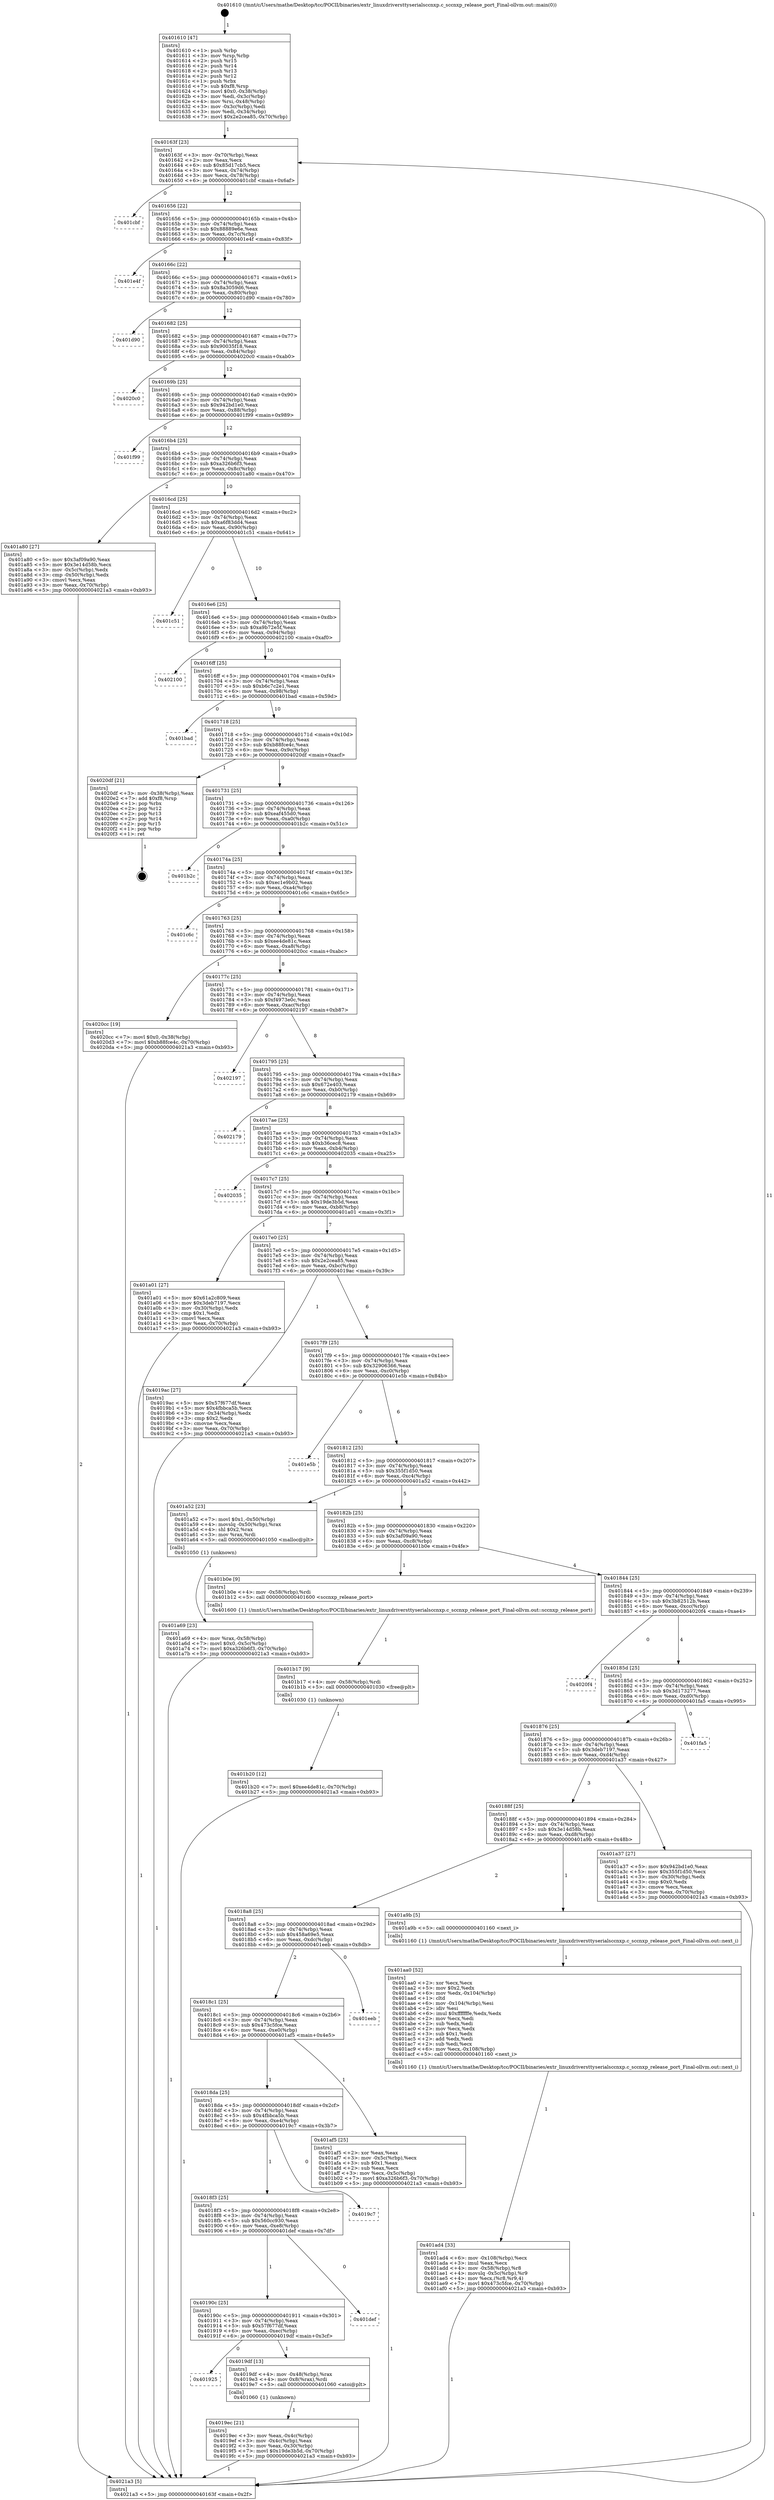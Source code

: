 digraph "0x401610" {
  label = "0x401610 (/mnt/c/Users/mathe/Desktop/tcc/POCII/binaries/extr_linuxdriversttyserialsccnxp.c_sccnxp_release_port_Final-ollvm.out::main(0))"
  labelloc = "t"
  node[shape=record]

  Entry [label="",width=0.3,height=0.3,shape=circle,fillcolor=black,style=filled]
  "0x40163f" [label="{
     0x40163f [23]\l
     | [instrs]\l
     &nbsp;&nbsp;0x40163f \<+3\>: mov -0x70(%rbp),%eax\l
     &nbsp;&nbsp;0x401642 \<+2\>: mov %eax,%ecx\l
     &nbsp;&nbsp;0x401644 \<+6\>: sub $0x85d17cb5,%ecx\l
     &nbsp;&nbsp;0x40164a \<+3\>: mov %eax,-0x74(%rbp)\l
     &nbsp;&nbsp;0x40164d \<+3\>: mov %ecx,-0x78(%rbp)\l
     &nbsp;&nbsp;0x401650 \<+6\>: je 0000000000401cbf \<main+0x6af\>\l
  }"]
  "0x401cbf" [label="{
     0x401cbf\l
  }", style=dashed]
  "0x401656" [label="{
     0x401656 [22]\l
     | [instrs]\l
     &nbsp;&nbsp;0x401656 \<+5\>: jmp 000000000040165b \<main+0x4b\>\l
     &nbsp;&nbsp;0x40165b \<+3\>: mov -0x74(%rbp),%eax\l
     &nbsp;&nbsp;0x40165e \<+5\>: sub $0x88889e6e,%eax\l
     &nbsp;&nbsp;0x401663 \<+3\>: mov %eax,-0x7c(%rbp)\l
     &nbsp;&nbsp;0x401666 \<+6\>: je 0000000000401e4f \<main+0x83f\>\l
  }"]
  Exit [label="",width=0.3,height=0.3,shape=circle,fillcolor=black,style=filled,peripheries=2]
  "0x401e4f" [label="{
     0x401e4f\l
  }", style=dashed]
  "0x40166c" [label="{
     0x40166c [22]\l
     | [instrs]\l
     &nbsp;&nbsp;0x40166c \<+5\>: jmp 0000000000401671 \<main+0x61\>\l
     &nbsp;&nbsp;0x401671 \<+3\>: mov -0x74(%rbp),%eax\l
     &nbsp;&nbsp;0x401674 \<+5\>: sub $0x8a3059d6,%eax\l
     &nbsp;&nbsp;0x401679 \<+3\>: mov %eax,-0x80(%rbp)\l
     &nbsp;&nbsp;0x40167c \<+6\>: je 0000000000401d90 \<main+0x780\>\l
  }"]
  "0x401b20" [label="{
     0x401b20 [12]\l
     | [instrs]\l
     &nbsp;&nbsp;0x401b20 \<+7\>: movl $0xee4de81c,-0x70(%rbp)\l
     &nbsp;&nbsp;0x401b27 \<+5\>: jmp 00000000004021a3 \<main+0xb93\>\l
  }"]
  "0x401d90" [label="{
     0x401d90\l
  }", style=dashed]
  "0x401682" [label="{
     0x401682 [25]\l
     | [instrs]\l
     &nbsp;&nbsp;0x401682 \<+5\>: jmp 0000000000401687 \<main+0x77\>\l
     &nbsp;&nbsp;0x401687 \<+3\>: mov -0x74(%rbp),%eax\l
     &nbsp;&nbsp;0x40168a \<+5\>: sub $0x90035f18,%eax\l
     &nbsp;&nbsp;0x40168f \<+6\>: mov %eax,-0x84(%rbp)\l
     &nbsp;&nbsp;0x401695 \<+6\>: je 00000000004020c0 \<main+0xab0\>\l
  }"]
  "0x401b17" [label="{
     0x401b17 [9]\l
     | [instrs]\l
     &nbsp;&nbsp;0x401b17 \<+4\>: mov -0x58(%rbp),%rdi\l
     &nbsp;&nbsp;0x401b1b \<+5\>: call 0000000000401030 \<free@plt\>\l
     | [calls]\l
     &nbsp;&nbsp;0x401030 \{1\} (unknown)\l
  }"]
  "0x4020c0" [label="{
     0x4020c0\l
  }", style=dashed]
  "0x40169b" [label="{
     0x40169b [25]\l
     | [instrs]\l
     &nbsp;&nbsp;0x40169b \<+5\>: jmp 00000000004016a0 \<main+0x90\>\l
     &nbsp;&nbsp;0x4016a0 \<+3\>: mov -0x74(%rbp),%eax\l
     &nbsp;&nbsp;0x4016a3 \<+5\>: sub $0x942bd1e0,%eax\l
     &nbsp;&nbsp;0x4016a8 \<+6\>: mov %eax,-0x88(%rbp)\l
     &nbsp;&nbsp;0x4016ae \<+6\>: je 0000000000401f99 \<main+0x989\>\l
  }"]
  "0x401ad4" [label="{
     0x401ad4 [33]\l
     | [instrs]\l
     &nbsp;&nbsp;0x401ad4 \<+6\>: mov -0x108(%rbp),%ecx\l
     &nbsp;&nbsp;0x401ada \<+3\>: imul %eax,%ecx\l
     &nbsp;&nbsp;0x401add \<+4\>: mov -0x58(%rbp),%r8\l
     &nbsp;&nbsp;0x401ae1 \<+4\>: movslq -0x5c(%rbp),%r9\l
     &nbsp;&nbsp;0x401ae5 \<+4\>: mov %ecx,(%r8,%r9,4)\l
     &nbsp;&nbsp;0x401ae9 \<+7\>: movl $0x473c5fce,-0x70(%rbp)\l
     &nbsp;&nbsp;0x401af0 \<+5\>: jmp 00000000004021a3 \<main+0xb93\>\l
  }"]
  "0x401f99" [label="{
     0x401f99\l
  }", style=dashed]
  "0x4016b4" [label="{
     0x4016b4 [25]\l
     | [instrs]\l
     &nbsp;&nbsp;0x4016b4 \<+5\>: jmp 00000000004016b9 \<main+0xa9\>\l
     &nbsp;&nbsp;0x4016b9 \<+3\>: mov -0x74(%rbp),%eax\l
     &nbsp;&nbsp;0x4016bc \<+5\>: sub $0xa326b6f3,%eax\l
     &nbsp;&nbsp;0x4016c1 \<+6\>: mov %eax,-0x8c(%rbp)\l
     &nbsp;&nbsp;0x4016c7 \<+6\>: je 0000000000401a80 \<main+0x470\>\l
  }"]
  "0x401aa0" [label="{
     0x401aa0 [52]\l
     | [instrs]\l
     &nbsp;&nbsp;0x401aa0 \<+2\>: xor %ecx,%ecx\l
     &nbsp;&nbsp;0x401aa2 \<+5\>: mov $0x2,%edx\l
     &nbsp;&nbsp;0x401aa7 \<+6\>: mov %edx,-0x104(%rbp)\l
     &nbsp;&nbsp;0x401aad \<+1\>: cltd\l
     &nbsp;&nbsp;0x401aae \<+6\>: mov -0x104(%rbp),%esi\l
     &nbsp;&nbsp;0x401ab4 \<+2\>: idiv %esi\l
     &nbsp;&nbsp;0x401ab6 \<+6\>: imul $0xfffffffe,%edx,%edx\l
     &nbsp;&nbsp;0x401abc \<+2\>: mov %ecx,%edi\l
     &nbsp;&nbsp;0x401abe \<+2\>: sub %edx,%edi\l
     &nbsp;&nbsp;0x401ac0 \<+2\>: mov %ecx,%edx\l
     &nbsp;&nbsp;0x401ac2 \<+3\>: sub $0x1,%edx\l
     &nbsp;&nbsp;0x401ac5 \<+2\>: add %edx,%edi\l
     &nbsp;&nbsp;0x401ac7 \<+2\>: sub %edi,%ecx\l
     &nbsp;&nbsp;0x401ac9 \<+6\>: mov %ecx,-0x108(%rbp)\l
     &nbsp;&nbsp;0x401acf \<+5\>: call 0000000000401160 \<next_i\>\l
     | [calls]\l
     &nbsp;&nbsp;0x401160 \{1\} (/mnt/c/Users/mathe/Desktop/tcc/POCII/binaries/extr_linuxdriversttyserialsccnxp.c_sccnxp_release_port_Final-ollvm.out::next_i)\l
  }"]
  "0x401a80" [label="{
     0x401a80 [27]\l
     | [instrs]\l
     &nbsp;&nbsp;0x401a80 \<+5\>: mov $0x3af09a90,%eax\l
     &nbsp;&nbsp;0x401a85 \<+5\>: mov $0x3e14d58b,%ecx\l
     &nbsp;&nbsp;0x401a8a \<+3\>: mov -0x5c(%rbp),%edx\l
     &nbsp;&nbsp;0x401a8d \<+3\>: cmp -0x50(%rbp),%edx\l
     &nbsp;&nbsp;0x401a90 \<+3\>: cmovl %ecx,%eax\l
     &nbsp;&nbsp;0x401a93 \<+3\>: mov %eax,-0x70(%rbp)\l
     &nbsp;&nbsp;0x401a96 \<+5\>: jmp 00000000004021a3 \<main+0xb93\>\l
  }"]
  "0x4016cd" [label="{
     0x4016cd [25]\l
     | [instrs]\l
     &nbsp;&nbsp;0x4016cd \<+5\>: jmp 00000000004016d2 \<main+0xc2\>\l
     &nbsp;&nbsp;0x4016d2 \<+3\>: mov -0x74(%rbp),%eax\l
     &nbsp;&nbsp;0x4016d5 \<+5\>: sub $0xa6f83dd4,%eax\l
     &nbsp;&nbsp;0x4016da \<+6\>: mov %eax,-0x90(%rbp)\l
     &nbsp;&nbsp;0x4016e0 \<+6\>: je 0000000000401c51 \<main+0x641\>\l
  }"]
  "0x401a69" [label="{
     0x401a69 [23]\l
     | [instrs]\l
     &nbsp;&nbsp;0x401a69 \<+4\>: mov %rax,-0x58(%rbp)\l
     &nbsp;&nbsp;0x401a6d \<+7\>: movl $0x0,-0x5c(%rbp)\l
     &nbsp;&nbsp;0x401a74 \<+7\>: movl $0xa326b6f3,-0x70(%rbp)\l
     &nbsp;&nbsp;0x401a7b \<+5\>: jmp 00000000004021a3 \<main+0xb93\>\l
  }"]
  "0x401c51" [label="{
     0x401c51\l
  }", style=dashed]
  "0x4016e6" [label="{
     0x4016e6 [25]\l
     | [instrs]\l
     &nbsp;&nbsp;0x4016e6 \<+5\>: jmp 00000000004016eb \<main+0xdb\>\l
     &nbsp;&nbsp;0x4016eb \<+3\>: mov -0x74(%rbp),%eax\l
     &nbsp;&nbsp;0x4016ee \<+5\>: sub $0xa9b72e5f,%eax\l
     &nbsp;&nbsp;0x4016f3 \<+6\>: mov %eax,-0x94(%rbp)\l
     &nbsp;&nbsp;0x4016f9 \<+6\>: je 0000000000402100 \<main+0xaf0\>\l
  }"]
  "0x4019ec" [label="{
     0x4019ec [21]\l
     | [instrs]\l
     &nbsp;&nbsp;0x4019ec \<+3\>: mov %eax,-0x4c(%rbp)\l
     &nbsp;&nbsp;0x4019ef \<+3\>: mov -0x4c(%rbp),%eax\l
     &nbsp;&nbsp;0x4019f2 \<+3\>: mov %eax,-0x30(%rbp)\l
     &nbsp;&nbsp;0x4019f5 \<+7\>: movl $0x19de3b5d,-0x70(%rbp)\l
     &nbsp;&nbsp;0x4019fc \<+5\>: jmp 00000000004021a3 \<main+0xb93\>\l
  }"]
  "0x402100" [label="{
     0x402100\l
  }", style=dashed]
  "0x4016ff" [label="{
     0x4016ff [25]\l
     | [instrs]\l
     &nbsp;&nbsp;0x4016ff \<+5\>: jmp 0000000000401704 \<main+0xf4\>\l
     &nbsp;&nbsp;0x401704 \<+3\>: mov -0x74(%rbp),%eax\l
     &nbsp;&nbsp;0x401707 \<+5\>: sub $0xb6c7c2e1,%eax\l
     &nbsp;&nbsp;0x40170c \<+6\>: mov %eax,-0x98(%rbp)\l
     &nbsp;&nbsp;0x401712 \<+6\>: je 0000000000401bad \<main+0x59d\>\l
  }"]
  "0x401925" [label="{
     0x401925\l
  }", style=dashed]
  "0x401bad" [label="{
     0x401bad\l
  }", style=dashed]
  "0x401718" [label="{
     0x401718 [25]\l
     | [instrs]\l
     &nbsp;&nbsp;0x401718 \<+5\>: jmp 000000000040171d \<main+0x10d\>\l
     &nbsp;&nbsp;0x40171d \<+3\>: mov -0x74(%rbp),%eax\l
     &nbsp;&nbsp;0x401720 \<+5\>: sub $0xb88fce4c,%eax\l
     &nbsp;&nbsp;0x401725 \<+6\>: mov %eax,-0x9c(%rbp)\l
     &nbsp;&nbsp;0x40172b \<+6\>: je 00000000004020df \<main+0xacf\>\l
  }"]
  "0x4019df" [label="{
     0x4019df [13]\l
     | [instrs]\l
     &nbsp;&nbsp;0x4019df \<+4\>: mov -0x48(%rbp),%rax\l
     &nbsp;&nbsp;0x4019e3 \<+4\>: mov 0x8(%rax),%rdi\l
     &nbsp;&nbsp;0x4019e7 \<+5\>: call 0000000000401060 \<atoi@plt\>\l
     | [calls]\l
     &nbsp;&nbsp;0x401060 \{1\} (unknown)\l
  }"]
  "0x4020df" [label="{
     0x4020df [21]\l
     | [instrs]\l
     &nbsp;&nbsp;0x4020df \<+3\>: mov -0x38(%rbp),%eax\l
     &nbsp;&nbsp;0x4020e2 \<+7\>: add $0xf8,%rsp\l
     &nbsp;&nbsp;0x4020e9 \<+1\>: pop %rbx\l
     &nbsp;&nbsp;0x4020ea \<+2\>: pop %r12\l
     &nbsp;&nbsp;0x4020ec \<+2\>: pop %r13\l
     &nbsp;&nbsp;0x4020ee \<+2\>: pop %r14\l
     &nbsp;&nbsp;0x4020f0 \<+2\>: pop %r15\l
     &nbsp;&nbsp;0x4020f2 \<+1\>: pop %rbp\l
     &nbsp;&nbsp;0x4020f3 \<+1\>: ret\l
  }"]
  "0x401731" [label="{
     0x401731 [25]\l
     | [instrs]\l
     &nbsp;&nbsp;0x401731 \<+5\>: jmp 0000000000401736 \<main+0x126\>\l
     &nbsp;&nbsp;0x401736 \<+3\>: mov -0x74(%rbp),%eax\l
     &nbsp;&nbsp;0x401739 \<+5\>: sub $0xeaf455d0,%eax\l
     &nbsp;&nbsp;0x40173e \<+6\>: mov %eax,-0xa0(%rbp)\l
     &nbsp;&nbsp;0x401744 \<+6\>: je 0000000000401b2c \<main+0x51c\>\l
  }"]
  "0x40190c" [label="{
     0x40190c [25]\l
     | [instrs]\l
     &nbsp;&nbsp;0x40190c \<+5\>: jmp 0000000000401911 \<main+0x301\>\l
     &nbsp;&nbsp;0x401911 \<+3\>: mov -0x74(%rbp),%eax\l
     &nbsp;&nbsp;0x401914 \<+5\>: sub $0x57f677df,%eax\l
     &nbsp;&nbsp;0x401919 \<+6\>: mov %eax,-0xec(%rbp)\l
     &nbsp;&nbsp;0x40191f \<+6\>: je 00000000004019df \<main+0x3cf\>\l
  }"]
  "0x401b2c" [label="{
     0x401b2c\l
  }", style=dashed]
  "0x40174a" [label="{
     0x40174a [25]\l
     | [instrs]\l
     &nbsp;&nbsp;0x40174a \<+5\>: jmp 000000000040174f \<main+0x13f\>\l
     &nbsp;&nbsp;0x40174f \<+3\>: mov -0x74(%rbp),%eax\l
     &nbsp;&nbsp;0x401752 \<+5\>: sub $0xec1e9b02,%eax\l
     &nbsp;&nbsp;0x401757 \<+6\>: mov %eax,-0xa4(%rbp)\l
     &nbsp;&nbsp;0x40175d \<+6\>: je 0000000000401c6c \<main+0x65c\>\l
  }"]
  "0x401def" [label="{
     0x401def\l
  }", style=dashed]
  "0x401c6c" [label="{
     0x401c6c\l
  }", style=dashed]
  "0x401763" [label="{
     0x401763 [25]\l
     | [instrs]\l
     &nbsp;&nbsp;0x401763 \<+5\>: jmp 0000000000401768 \<main+0x158\>\l
     &nbsp;&nbsp;0x401768 \<+3\>: mov -0x74(%rbp),%eax\l
     &nbsp;&nbsp;0x40176b \<+5\>: sub $0xee4de81c,%eax\l
     &nbsp;&nbsp;0x401770 \<+6\>: mov %eax,-0xa8(%rbp)\l
     &nbsp;&nbsp;0x401776 \<+6\>: je 00000000004020cc \<main+0xabc\>\l
  }"]
  "0x4018f3" [label="{
     0x4018f3 [25]\l
     | [instrs]\l
     &nbsp;&nbsp;0x4018f3 \<+5\>: jmp 00000000004018f8 \<main+0x2e8\>\l
     &nbsp;&nbsp;0x4018f8 \<+3\>: mov -0x74(%rbp),%eax\l
     &nbsp;&nbsp;0x4018fb \<+5\>: sub $0x560cc930,%eax\l
     &nbsp;&nbsp;0x401900 \<+6\>: mov %eax,-0xe8(%rbp)\l
     &nbsp;&nbsp;0x401906 \<+6\>: je 0000000000401def \<main+0x7df\>\l
  }"]
  "0x4020cc" [label="{
     0x4020cc [19]\l
     | [instrs]\l
     &nbsp;&nbsp;0x4020cc \<+7\>: movl $0x0,-0x38(%rbp)\l
     &nbsp;&nbsp;0x4020d3 \<+7\>: movl $0xb88fce4c,-0x70(%rbp)\l
     &nbsp;&nbsp;0x4020da \<+5\>: jmp 00000000004021a3 \<main+0xb93\>\l
  }"]
  "0x40177c" [label="{
     0x40177c [25]\l
     | [instrs]\l
     &nbsp;&nbsp;0x40177c \<+5\>: jmp 0000000000401781 \<main+0x171\>\l
     &nbsp;&nbsp;0x401781 \<+3\>: mov -0x74(%rbp),%eax\l
     &nbsp;&nbsp;0x401784 \<+5\>: sub $0xf4973e0c,%eax\l
     &nbsp;&nbsp;0x401789 \<+6\>: mov %eax,-0xac(%rbp)\l
     &nbsp;&nbsp;0x40178f \<+6\>: je 0000000000402197 \<main+0xb87\>\l
  }"]
  "0x4019c7" [label="{
     0x4019c7\l
  }", style=dashed]
  "0x402197" [label="{
     0x402197\l
  }", style=dashed]
  "0x401795" [label="{
     0x401795 [25]\l
     | [instrs]\l
     &nbsp;&nbsp;0x401795 \<+5\>: jmp 000000000040179a \<main+0x18a\>\l
     &nbsp;&nbsp;0x40179a \<+3\>: mov -0x74(%rbp),%eax\l
     &nbsp;&nbsp;0x40179d \<+5\>: sub $0x672e403,%eax\l
     &nbsp;&nbsp;0x4017a2 \<+6\>: mov %eax,-0xb0(%rbp)\l
     &nbsp;&nbsp;0x4017a8 \<+6\>: je 0000000000402179 \<main+0xb69\>\l
  }"]
  "0x4018da" [label="{
     0x4018da [25]\l
     | [instrs]\l
     &nbsp;&nbsp;0x4018da \<+5\>: jmp 00000000004018df \<main+0x2cf\>\l
     &nbsp;&nbsp;0x4018df \<+3\>: mov -0x74(%rbp),%eax\l
     &nbsp;&nbsp;0x4018e2 \<+5\>: sub $0x4fbbca5b,%eax\l
     &nbsp;&nbsp;0x4018e7 \<+6\>: mov %eax,-0xe4(%rbp)\l
     &nbsp;&nbsp;0x4018ed \<+6\>: je 00000000004019c7 \<main+0x3b7\>\l
  }"]
  "0x402179" [label="{
     0x402179\l
  }", style=dashed]
  "0x4017ae" [label="{
     0x4017ae [25]\l
     | [instrs]\l
     &nbsp;&nbsp;0x4017ae \<+5\>: jmp 00000000004017b3 \<main+0x1a3\>\l
     &nbsp;&nbsp;0x4017b3 \<+3\>: mov -0x74(%rbp),%eax\l
     &nbsp;&nbsp;0x4017b6 \<+5\>: sub $0xb36cec8,%eax\l
     &nbsp;&nbsp;0x4017bb \<+6\>: mov %eax,-0xb4(%rbp)\l
     &nbsp;&nbsp;0x4017c1 \<+6\>: je 0000000000402035 \<main+0xa25\>\l
  }"]
  "0x401af5" [label="{
     0x401af5 [25]\l
     | [instrs]\l
     &nbsp;&nbsp;0x401af5 \<+2\>: xor %eax,%eax\l
     &nbsp;&nbsp;0x401af7 \<+3\>: mov -0x5c(%rbp),%ecx\l
     &nbsp;&nbsp;0x401afa \<+3\>: sub $0x1,%eax\l
     &nbsp;&nbsp;0x401afd \<+2\>: sub %eax,%ecx\l
     &nbsp;&nbsp;0x401aff \<+3\>: mov %ecx,-0x5c(%rbp)\l
     &nbsp;&nbsp;0x401b02 \<+7\>: movl $0xa326b6f3,-0x70(%rbp)\l
     &nbsp;&nbsp;0x401b09 \<+5\>: jmp 00000000004021a3 \<main+0xb93\>\l
  }"]
  "0x402035" [label="{
     0x402035\l
  }", style=dashed]
  "0x4017c7" [label="{
     0x4017c7 [25]\l
     | [instrs]\l
     &nbsp;&nbsp;0x4017c7 \<+5\>: jmp 00000000004017cc \<main+0x1bc\>\l
     &nbsp;&nbsp;0x4017cc \<+3\>: mov -0x74(%rbp),%eax\l
     &nbsp;&nbsp;0x4017cf \<+5\>: sub $0x19de3b5d,%eax\l
     &nbsp;&nbsp;0x4017d4 \<+6\>: mov %eax,-0xb8(%rbp)\l
     &nbsp;&nbsp;0x4017da \<+6\>: je 0000000000401a01 \<main+0x3f1\>\l
  }"]
  "0x4018c1" [label="{
     0x4018c1 [25]\l
     | [instrs]\l
     &nbsp;&nbsp;0x4018c1 \<+5\>: jmp 00000000004018c6 \<main+0x2b6\>\l
     &nbsp;&nbsp;0x4018c6 \<+3\>: mov -0x74(%rbp),%eax\l
     &nbsp;&nbsp;0x4018c9 \<+5\>: sub $0x473c5fce,%eax\l
     &nbsp;&nbsp;0x4018ce \<+6\>: mov %eax,-0xe0(%rbp)\l
     &nbsp;&nbsp;0x4018d4 \<+6\>: je 0000000000401af5 \<main+0x4e5\>\l
  }"]
  "0x401a01" [label="{
     0x401a01 [27]\l
     | [instrs]\l
     &nbsp;&nbsp;0x401a01 \<+5\>: mov $0x61a2c809,%eax\l
     &nbsp;&nbsp;0x401a06 \<+5\>: mov $0x3deb7197,%ecx\l
     &nbsp;&nbsp;0x401a0b \<+3\>: mov -0x30(%rbp),%edx\l
     &nbsp;&nbsp;0x401a0e \<+3\>: cmp $0x1,%edx\l
     &nbsp;&nbsp;0x401a11 \<+3\>: cmovl %ecx,%eax\l
     &nbsp;&nbsp;0x401a14 \<+3\>: mov %eax,-0x70(%rbp)\l
     &nbsp;&nbsp;0x401a17 \<+5\>: jmp 00000000004021a3 \<main+0xb93\>\l
  }"]
  "0x4017e0" [label="{
     0x4017e0 [25]\l
     | [instrs]\l
     &nbsp;&nbsp;0x4017e0 \<+5\>: jmp 00000000004017e5 \<main+0x1d5\>\l
     &nbsp;&nbsp;0x4017e5 \<+3\>: mov -0x74(%rbp),%eax\l
     &nbsp;&nbsp;0x4017e8 \<+5\>: sub $0x2e2cea85,%eax\l
     &nbsp;&nbsp;0x4017ed \<+6\>: mov %eax,-0xbc(%rbp)\l
     &nbsp;&nbsp;0x4017f3 \<+6\>: je 00000000004019ac \<main+0x39c\>\l
  }"]
  "0x401eeb" [label="{
     0x401eeb\l
  }", style=dashed]
  "0x4019ac" [label="{
     0x4019ac [27]\l
     | [instrs]\l
     &nbsp;&nbsp;0x4019ac \<+5\>: mov $0x57f677df,%eax\l
     &nbsp;&nbsp;0x4019b1 \<+5\>: mov $0x4fbbca5b,%ecx\l
     &nbsp;&nbsp;0x4019b6 \<+3\>: mov -0x34(%rbp),%edx\l
     &nbsp;&nbsp;0x4019b9 \<+3\>: cmp $0x2,%edx\l
     &nbsp;&nbsp;0x4019bc \<+3\>: cmovne %ecx,%eax\l
     &nbsp;&nbsp;0x4019bf \<+3\>: mov %eax,-0x70(%rbp)\l
     &nbsp;&nbsp;0x4019c2 \<+5\>: jmp 00000000004021a3 \<main+0xb93\>\l
  }"]
  "0x4017f9" [label="{
     0x4017f9 [25]\l
     | [instrs]\l
     &nbsp;&nbsp;0x4017f9 \<+5\>: jmp 00000000004017fe \<main+0x1ee\>\l
     &nbsp;&nbsp;0x4017fe \<+3\>: mov -0x74(%rbp),%eax\l
     &nbsp;&nbsp;0x401801 \<+5\>: sub $0x32906366,%eax\l
     &nbsp;&nbsp;0x401806 \<+6\>: mov %eax,-0xc0(%rbp)\l
     &nbsp;&nbsp;0x40180c \<+6\>: je 0000000000401e5b \<main+0x84b\>\l
  }"]
  "0x4021a3" [label="{
     0x4021a3 [5]\l
     | [instrs]\l
     &nbsp;&nbsp;0x4021a3 \<+5\>: jmp 000000000040163f \<main+0x2f\>\l
  }"]
  "0x401610" [label="{
     0x401610 [47]\l
     | [instrs]\l
     &nbsp;&nbsp;0x401610 \<+1\>: push %rbp\l
     &nbsp;&nbsp;0x401611 \<+3\>: mov %rsp,%rbp\l
     &nbsp;&nbsp;0x401614 \<+2\>: push %r15\l
     &nbsp;&nbsp;0x401616 \<+2\>: push %r14\l
     &nbsp;&nbsp;0x401618 \<+2\>: push %r13\l
     &nbsp;&nbsp;0x40161a \<+2\>: push %r12\l
     &nbsp;&nbsp;0x40161c \<+1\>: push %rbx\l
     &nbsp;&nbsp;0x40161d \<+7\>: sub $0xf8,%rsp\l
     &nbsp;&nbsp;0x401624 \<+7\>: movl $0x0,-0x38(%rbp)\l
     &nbsp;&nbsp;0x40162b \<+3\>: mov %edi,-0x3c(%rbp)\l
     &nbsp;&nbsp;0x40162e \<+4\>: mov %rsi,-0x48(%rbp)\l
     &nbsp;&nbsp;0x401632 \<+3\>: mov -0x3c(%rbp),%edi\l
     &nbsp;&nbsp;0x401635 \<+3\>: mov %edi,-0x34(%rbp)\l
     &nbsp;&nbsp;0x401638 \<+7\>: movl $0x2e2cea85,-0x70(%rbp)\l
  }"]
  "0x4018a8" [label="{
     0x4018a8 [25]\l
     | [instrs]\l
     &nbsp;&nbsp;0x4018a8 \<+5\>: jmp 00000000004018ad \<main+0x29d\>\l
     &nbsp;&nbsp;0x4018ad \<+3\>: mov -0x74(%rbp),%eax\l
     &nbsp;&nbsp;0x4018b0 \<+5\>: sub $0x458a69e5,%eax\l
     &nbsp;&nbsp;0x4018b5 \<+6\>: mov %eax,-0xdc(%rbp)\l
     &nbsp;&nbsp;0x4018bb \<+6\>: je 0000000000401eeb \<main+0x8db\>\l
  }"]
  "0x401e5b" [label="{
     0x401e5b\l
  }", style=dashed]
  "0x401812" [label="{
     0x401812 [25]\l
     | [instrs]\l
     &nbsp;&nbsp;0x401812 \<+5\>: jmp 0000000000401817 \<main+0x207\>\l
     &nbsp;&nbsp;0x401817 \<+3\>: mov -0x74(%rbp),%eax\l
     &nbsp;&nbsp;0x40181a \<+5\>: sub $0x355f1d50,%eax\l
     &nbsp;&nbsp;0x40181f \<+6\>: mov %eax,-0xc4(%rbp)\l
     &nbsp;&nbsp;0x401825 \<+6\>: je 0000000000401a52 \<main+0x442\>\l
  }"]
  "0x401a9b" [label="{
     0x401a9b [5]\l
     | [instrs]\l
     &nbsp;&nbsp;0x401a9b \<+5\>: call 0000000000401160 \<next_i\>\l
     | [calls]\l
     &nbsp;&nbsp;0x401160 \{1\} (/mnt/c/Users/mathe/Desktop/tcc/POCII/binaries/extr_linuxdriversttyserialsccnxp.c_sccnxp_release_port_Final-ollvm.out::next_i)\l
  }"]
  "0x401a52" [label="{
     0x401a52 [23]\l
     | [instrs]\l
     &nbsp;&nbsp;0x401a52 \<+7\>: movl $0x1,-0x50(%rbp)\l
     &nbsp;&nbsp;0x401a59 \<+4\>: movslq -0x50(%rbp),%rax\l
     &nbsp;&nbsp;0x401a5d \<+4\>: shl $0x2,%rax\l
     &nbsp;&nbsp;0x401a61 \<+3\>: mov %rax,%rdi\l
     &nbsp;&nbsp;0x401a64 \<+5\>: call 0000000000401050 \<malloc@plt\>\l
     | [calls]\l
     &nbsp;&nbsp;0x401050 \{1\} (unknown)\l
  }"]
  "0x40182b" [label="{
     0x40182b [25]\l
     | [instrs]\l
     &nbsp;&nbsp;0x40182b \<+5\>: jmp 0000000000401830 \<main+0x220\>\l
     &nbsp;&nbsp;0x401830 \<+3\>: mov -0x74(%rbp),%eax\l
     &nbsp;&nbsp;0x401833 \<+5\>: sub $0x3af09a90,%eax\l
     &nbsp;&nbsp;0x401838 \<+6\>: mov %eax,-0xc8(%rbp)\l
     &nbsp;&nbsp;0x40183e \<+6\>: je 0000000000401b0e \<main+0x4fe\>\l
  }"]
  "0x40188f" [label="{
     0x40188f [25]\l
     | [instrs]\l
     &nbsp;&nbsp;0x40188f \<+5\>: jmp 0000000000401894 \<main+0x284\>\l
     &nbsp;&nbsp;0x401894 \<+3\>: mov -0x74(%rbp),%eax\l
     &nbsp;&nbsp;0x401897 \<+5\>: sub $0x3e14d58b,%eax\l
     &nbsp;&nbsp;0x40189c \<+6\>: mov %eax,-0xd8(%rbp)\l
     &nbsp;&nbsp;0x4018a2 \<+6\>: je 0000000000401a9b \<main+0x48b\>\l
  }"]
  "0x401b0e" [label="{
     0x401b0e [9]\l
     | [instrs]\l
     &nbsp;&nbsp;0x401b0e \<+4\>: mov -0x58(%rbp),%rdi\l
     &nbsp;&nbsp;0x401b12 \<+5\>: call 0000000000401600 \<sccnxp_release_port\>\l
     | [calls]\l
     &nbsp;&nbsp;0x401600 \{1\} (/mnt/c/Users/mathe/Desktop/tcc/POCII/binaries/extr_linuxdriversttyserialsccnxp.c_sccnxp_release_port_Final-ollvm.out::sccnxp_release_port)\l
  }"]
  "0x401844" [label="{
     0x401844 [25]\l
     | [instrs]\l
     &nbsp;&nbsp;0x401844 \<+5\>: jmp 0000000000401849 \<main+0x239\>\l
     &nbsp;&nbsp;0x401849 \<+3\>: mov -0x74(%rbp),%eax\l
     &nbsp;&nbsp;0x40184c \<+5\>: sub $0x3b82512b,%eax\l
     &nbsp;&nbsp;0x401851 \<+6\>: mov %eax,-0xcc(%rbp)\l
     &nbsp;&nbsp;0x401857 \<+6\>: je 00000000004020f4 \<main+0xae4\>\l
  }"]
  "0x401a37" [label="{
     0x401a37 [27]\l
     | [instrs]\l
     &nbsp;&nbsp;0x401a37 \<+5\>: mov $0x942bd1e0,%eax\l
     &nbsp;&nbsp;0x401a3c \<+5\>: mov $0x355f1d50,%ecx\l
     &nbsp;&nbsp;0x401a41 \<+3\>: mov -0x30(%rbp),%edx\l
     &nbsp;&nbsp;0x401a44 \<+3\>: cmp $0x0,%edx\l
     &nbsp;&nbsp;0x401a47 \<+3\>: cmove %ecx,%eax\l
     &nbsp;&nbsp;0x401a4a \<+3\>: mov %eax,-0x70(%rbp)\l
     &nbsp;&nbsp;0x401a4d \<+5\>: jmp 00000000004021a3 \<main+0xb93\>\l
  }"]
  "0x4020f4" [label="{
     0x4020f4\l
  }", style=dashed]
  "0x40185d" [label="{
     0x40185d [25]\l
     | [instrs]\l
     &nbsp;&nbsp;0x40185d \<+5\>: jmp 0000000000401862 \<main+0x252\>\l
     &nbsp;&nbsp;0x401862 \<+3\>: mov -0x74(%rbp),%eax\l
     &nbsp;&nbsp;0x401865 \<+5\>: sub $0x3d173277,%eax\l
     &nbsp;&nbsp;0x40186a \<+6\>: mov %eax,-0xd0(%rbp)\l
     &nbsp;&nbsp;0x401870 \<+6\>: je 0000000000401fa5 \<main+0x995\>\l
  }"]
  "0x401876" [label="{
     0x401876 [25]\l
     | [instrs]\l
     &nbsp;&nbsp;0x401876 \<+5\>: jmp 000000000040187b \<main+0x26b\>\l
     &nbsp;&nbsp;0x40187b \<+3\>: mov -0x74(%rbp),%eax\l
     &nbsp;&nbsp;0x40187e \<+5\>: sub $0x3deb7197,%eax\l
     &nbsp;&nbsp;0x401883 \<+6\>: mov %eax,-0xd4(%rbp)\l
     &nbsp;&nbsp;0x401889 \<+6\>: je 0000000000401a37 \<main+0x427\>\l
  }"]
  "0x401fa5" [label="{
     0x401fa5\l
  }", style=dashed]
  Entry -> "0x401610" [label=" 1"]
  "0x40163f" -> "0x401cbf" [label=" 0"]
  "0x40163f" -> "0x401656" [label=" 12"]
  "0x4020df" -> Exit [label=" 1"]
  "0x401656" -> "0x401e4f" [label=" 0"]
  "0x401656" -> "0x40166c" [label=" 12"]
  "0x4020cc" -> "0x4021a3" [label=" 1"]
  "0x40166c" -> "0x401d90" [label=" 0"]
  "0x40166c" -> "0x401682" [label=" 12"]
  "0x401b20" -> "0x4021a3" [label=" 1"]
  "0x401682" -> "0x4020c0" [label=" 0"]
  "0x401682" -> "0x40169b" [label=" 12"]
  "0x401b17" -> "0x401b20" [label=" 1"]
  "0x40169b" -> "0x401f99" [label=" 0"]
  "0x40169b" -> "0x4016b4" [label=" 12"]
  "0x401b0e" -> "0x401b17" [label=" 1"]
  "0x4016b4" -> "0x401a80" [label=" 2"]
  "0x4016b4" -> "0x4016cd" [label=" 10"]
  "0x401af5" -> "0x4021a3" [label=" 1"]
  "0x4016cd" -> "0x401c51" [label=" 0"]
  "0x4016cd" -> "0x4016e6" [label=" 10"]
  "0x401ad4" -> "0x4021a3" [label=" 1"]
  "0x4016e6" -> "0x402100" [label=" 0"]
  "0x4016e6" -> "0x4016ff" [label=" 10"]
  "0x401aa0" -> "0x401ad4" [label=" 1"]
  "0x4016ff" -> "0x401bad" [label=" 0"]
  "0x4016ff" -> "0x401718" [label=" 10"]
  "0x401a9b" -> "0x401aa0" [label=" 1"]
  "0x401718" -> "0x4020df" [label=" 1"]
  "0x401718" -> "0x401731" [label=" 9"]
  "0x401a80" -> "0x4021a3" [label=" 2"]
  "0x401731" -> "0x401b2c" [label=" 0"]
  "0x401731" -> "0x40174a" [label=" 9"]
  "0x401a52" -> "0x401a69" [label=" 1"]
  "0x40174a" -> "0x401c6c" [label=" 0"]
  "0x40174a" -> "0x401763" [label=" 9"]
  "0x401a37" -> "0x4021a3" [label=" 1"]
  "0x401763" -> "0x4020cc" [label=" 1"]
  "0x401763" -> "0x40177c" [label=" 8"]
  "0x4019ec" -> "0x4021a3" [label=" 1"]
  "0x40177c" -> "0x402197" [label=" 0"]
  "0x40177c" -> "0x401795" [label=" 8"]
  "0x4019df" -> "0x4019ec" [label=" 1"]
  "0x401795" -> "0x402179" [label=" 0"]
  "0x401795" -> "0x4017ae" [label=" 8"]
  "0x40190c" -> "0x4019df" [label=" 1"]
  "0x4017ae" -> "0x402035" [label=" 0"]
  "0x4017ae" -> "0x4017c7" [label=" 8"]
  "0x401a69" -> "0x4021a3" [label=" 1"]
  "0x4017c7" -> "0x401a01" [label=" 1"]
  "0x4017c7" -> "0x4017e0" [label=" 7"]
  "0x4018f3" -> "0x401def" [label=" 0"]
  "0x4017e0" -> "0x4019ac" [label=" 1"]
  "0x4017e0" -> "0x4017f9" [label=" 6"]
  "0x4019ac" -> "0x4021a3" [label=" 1"]
  "0x401610" -> "0x40163f" [label=" 1"]
  "0x4021a3" -> "0x40163f" [label=" 11"]
  "0x401a01" -> "0x4021a3" [label=" 1"]
  "0x4017f9" -> "0x401e5b" [label=" 0"]
  "0x4017f9" -> "0x401812" [label=" 6"]
  "0x4018da" -> "0x4019c7" [label=" 0"]
  "0x401812" -> "0x401a52" [label=" 1"]
  "0x401812" -> "0x40182b" [label=" 5"]
  "0x40190c" -> "0x401925" [label=" 0"]
  "0x40182b" -> "0x401b0e" [label=" 1"]
  "0x40182b" -> "0x401844" [label=" 4"]
  "0x4018c1" -> "0x401af5" [label=" 1"]
  "0x401844" -> "0x4020f4" [label=" 0"]
  "0x401844" -> "0x40185d" [label=" 4"]
  "0x4018f3" -> "0x40190c" [label=" 1"]
  "0x40185d" -> "0x401fa5" [label=" 0"]
  "0x40185d" -> "0x401876" [label=" 4"]
  "0x4018a8" -> "0x4018c1" [label=" 2"]
  "0x401876" -> "0x401a37" [label=" 1"]
  "0x401876" -> "0x40188f" [label=" 3"]
  "0x4018c1" -> "0x4018da" [label=" 1"]
  "0x40188f" -> "0x401a9b" [label=" 1"]
  "0x40188f" -> "0x4018a8" [label=" 2"]
  "0x4018da" -> "0x4018f3" [label=" 1"]
  "0x4018a8" -> "0x401eeb" [label=" 0"]
}
